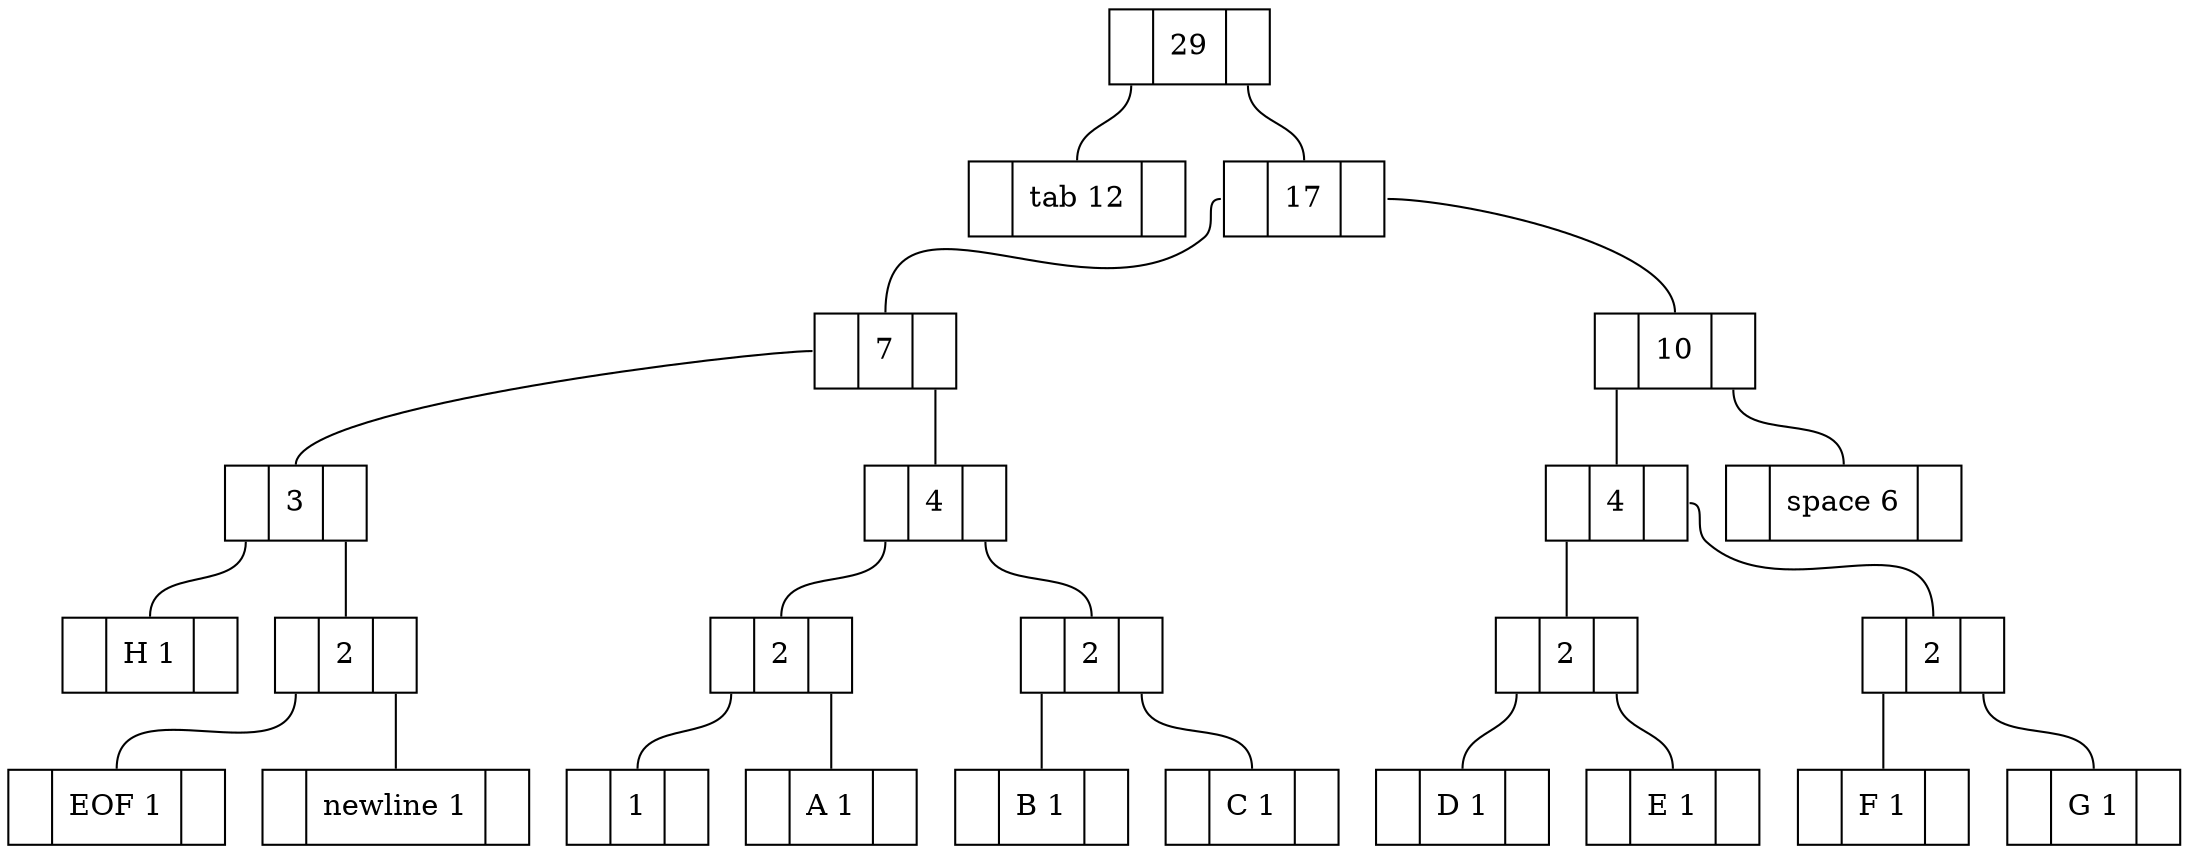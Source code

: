 graph Tree {
	node [shape=record]

	node1537358694 [label = "<f0> |<f1>   29|<f2> "]
	node1537358694:f0 -- node804581391:f1
	node804581391 [label = "<f0> |<f1> tab 12|<f2> "]
	node1537358694:f2 -- node209813603:f1
	node209813603 [label = "<f0> |<f1>   17|<f2> "]
	node209813603:f0 -- node1057941451:f1
	node1057941451 [label = "<f0> |<f1>   7|<f2> "]
	node1057941451:f0 -- node1975358023:f1
	node1975358023 [label = "<f0> |<f1>   3|<f2> "]
	node1975358023:f0 -- node2101440631:f1
	node2101440631 [label = "<f0> |<f1> H 1|<f2> "]
	node1975358023:f2 -- node2109957412:f1
	node2109957412 [label = "<f0> |<f1>   2|<f2> "]
	node2109957412:f0 -- node901506536:f1
	node901506536 [label = "<f0> |<f1> EOF 1|<f2> "]
	node2109957412:f2 -- node747464370:f1
	node747464370 [label = "<f0> |<f1> newline 1|<f2> "]
	node1057941451:f2 -- node1513712028:f1
	node1513712028 [label = "<f0> |<f1>   4|<f2> "]
	node1513712028:f0 -- node1018547642:f1
	node1018547642 [label = "<f0> |<f1>   2|<f2> "]
	node1018547642:f0 -- node1456208737:f1
	node1456208737 [label = "<f0> |<f1>  1|<f2> "]
	node1018547642:f2 -- node288665596:f1
	node288665596 [label = "<f0> |<f1> A 1|<f2> "]
	node1513712028:f2 -- node13648335:f1
	node13648335 [label = "<f0> |<f1>   2|<f2> "]
	node13648335:f0 -- node312116338:f1
	node312116338 [label = "<f0> |<f1> B 1|<f2> "]
	node13648335:f2 -- node453211571:f1
	node453211571 [label = "<f0> |<f1> C 1|<f2> "]
	node209813603:f2 -- node796684896:f1
	node796684896 [label = "<f0> |<f1>   10|<f2> "]
	node796684896:f0 -- node757108857:f1
	node757108857 [label = "<f0> |<f1>   4|<f2> "]
	node757108857:f0 -- node1809787067:f1
	node1809787067 [label = "<f0> |<f1>   2|<f2> "]
	node1809787067:f0 -- node1802598046:f1
	node1802598046 [label = "<f0> |<f1> D 1|<f2> "]
	node1809787067:f2 -- node659748578:f1
	node659748578 [label = "<f0> |<f1> E 1|<f2> "]
	node757108857:f2 -- node240650537:f1
	node240650537 [label = "<f0> |<f1>   2|<f2> "]
	node240650537:f0 -- node483422889:f1
	node483422889 [label = "<f0> |<f1> F 1|<f2> "]
	node240650537:f2 -- node2088051243:f1
	node2088051243 [label = "<f0> |<f1> G 1|<f2> "]
	node796684896:f2 -- node1277181601:f1
	node1277181601 [label = "<f0> |<f1> space 6|<f2> "]
}
